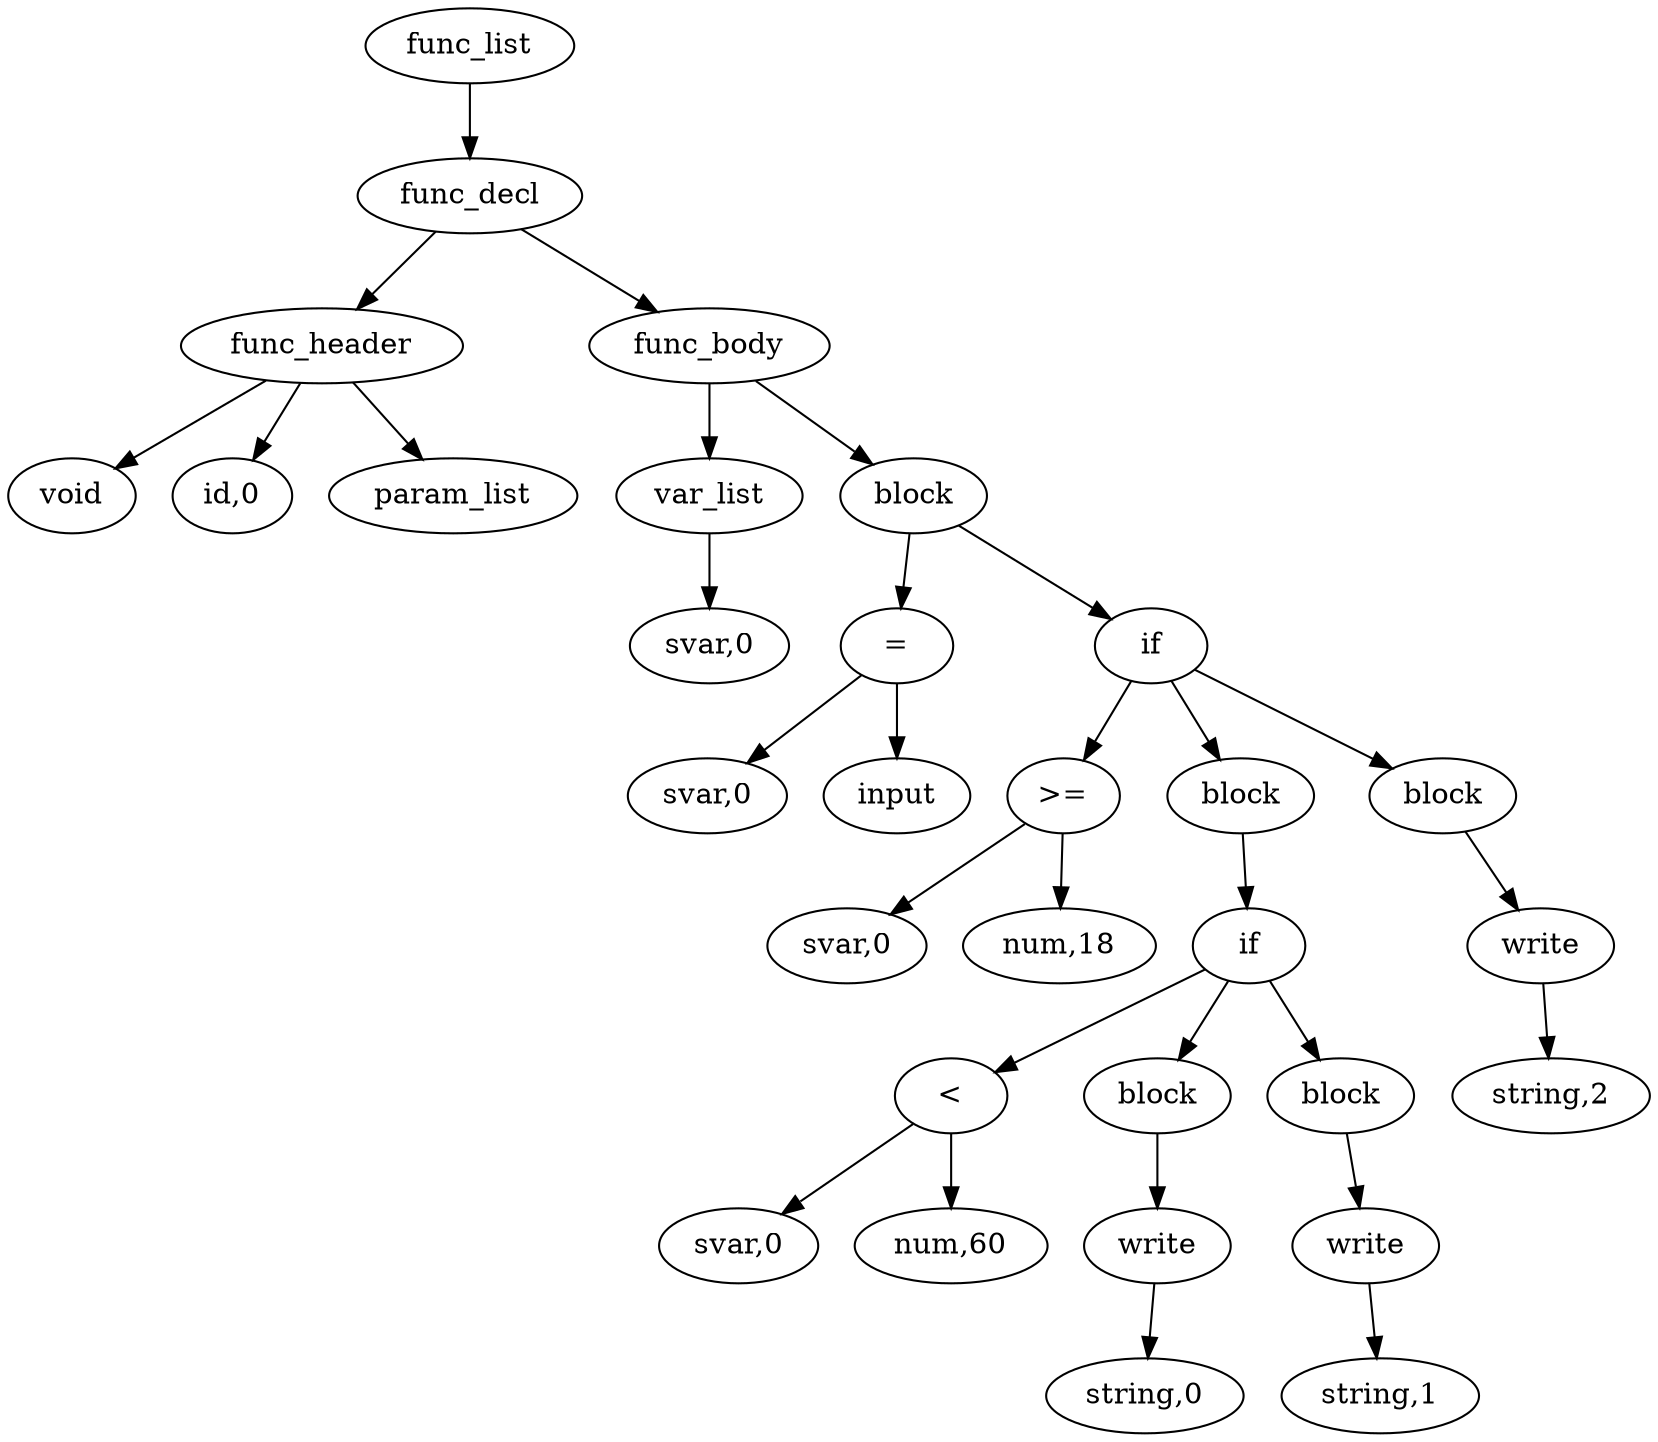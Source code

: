 digraph {
graph [ordering="out"];
node0[label="func_list"];
node1[label="func_decl"];
node2[label="func_header"];
node3[label="void"];
node2 -> node3;
node4[label="id,0"];
node2 -> node4;
node5[label="param_list"];
node2 -> node5;
node1 -> node2;
node6[label="func_body"];
node7[label="var_list"];
node8[label="svar,0"];
node7 -> node8;
node6 -> node7;
node9[label="block"];
node10[label="="];
node11[label="svar,0"];
node10 -> node11;
node12[label="input"];
node10 -> node12;
node9 -> node10;
node13[label="if"];
node14[label=">="];
node15[label="svar,0"];
node14 -> node15;
node16[label="num,18"];
node14 -> node16;
node13 -> node14;
node17[label="block"];
node18[label="if"];
node19[label="<"];
node20[label="svar,0"];
node19 -> node20;
node21[label="num,60"];
node19 -> node21;
node18 -> node19;
node22[label="block"];
node23[label="write"];
node24[label="string,0"];
node23 -> node24;
node22 -> node23;
node18 -> node22;
node25[label="block"];
node26[label="write"];
node27[label="string,1"];
node26 -> node27;
node25 -> node26;
node18 -> node25;
node17 -> node18;
node13 -> node17;
node28[label="block"];
node29[label="write"];
node30[label="string,2"];
node29 -> node30;
node28 -> node29;
node13 -> node28;
node9 -> node13;
node6 -> node9;
node1 -> node6;
node0 -> node1;
}
